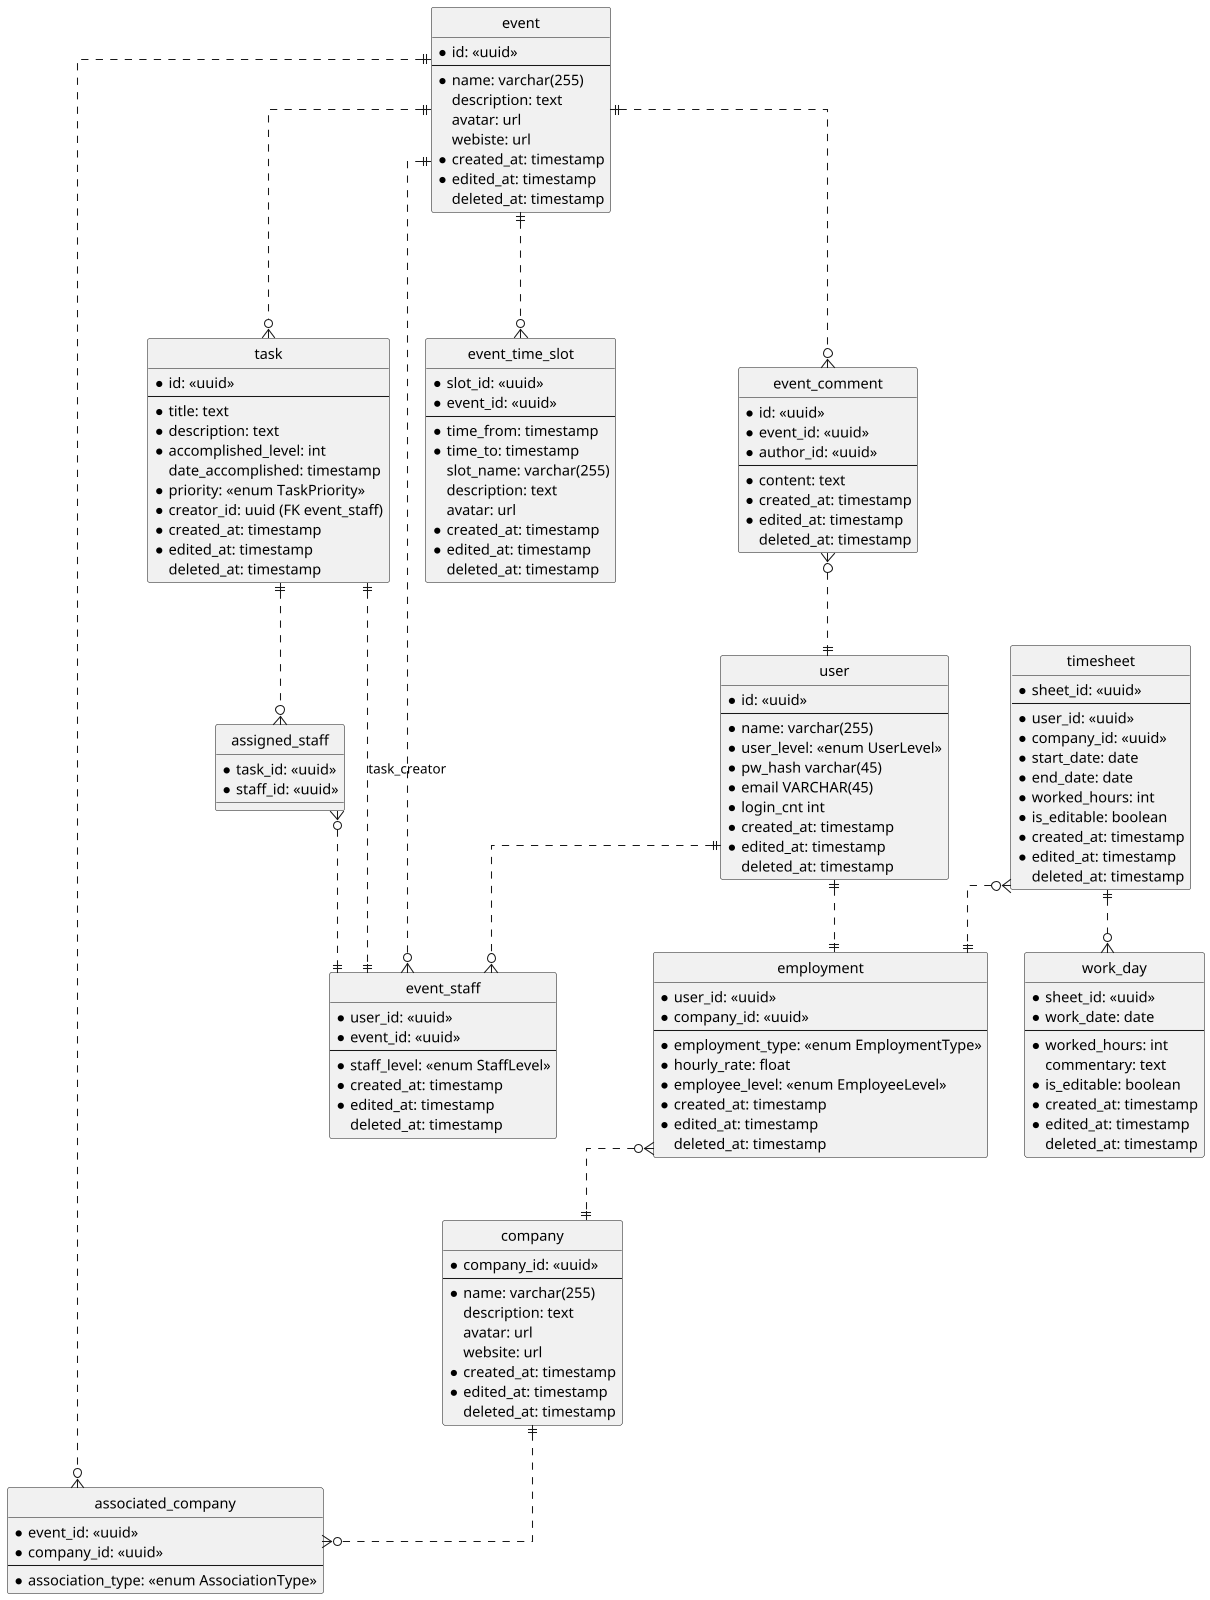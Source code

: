 @startuml erd
skinparam Linetype ortho
scale 1600 * 1600
hide circle

entity user {
    *id: <<uuid>>
    ---
    *name: varchar(255)
    *user_level: <<enum UserLevel>>
    *pw_hash varchar(45)
    *email VARCHAR(45)
    *login_cnt int
    *created_at: timestamp
    *edited_at: timestamp
    deleted_at: timestamp
}

entity timesheet {
    *sheet_id: <<uuid>>
    ---
    *user_id: <<uuid>>
    *company_id: <<uuid>>
    *start_date: date
    *end_date: date
    *worked_hours: int
    *is_editable: boolean
    *created_at: timestamp
    *edited_at: timestamp
    deleted_at: timestamp
}

entity work_day {
    *sheet_id: <<uuid>>
    *work_date: date
    ---
    *worked_hours: int
    commentary: text
    *is_editable: boolean
    *created_at: timestamp
    *edited_at: timestamp
    deleted_at: timestamp
}

entity event {
    *id: <<uuid>>
    ---
    *name: varchar(255)
    description: text
    avatar: url
    webiste: url
    *created_at: timestamp
    *edited_at: timestamp
    deleted_at: timestamp
}

entity task {
    *id: <<uuid>>
    --
    *title: text
    *description: text
    *accomplished_level: int
    date_accomplished: timestamp
    *priority: <<enum TaskPriority>>
    *creator_id: uuid (FK event_staff)
    *created_at: timestamp
    *edited_at: timestamp
    deleted_at: timestamp
}

entity assigned_staff {
    *task_id: <<uuid>>
    *staff_id: <<uuid>>
}

entity event_time_slot {
    *slot_id: <<uuid>>
    *event_id: <<uuid>>
    ----
    *time_from: timestamp
    *time_to: timestamp
    slot_name: varchar(255)
    description: text
    avatar: url
    *created_at: timestamp
    *edited_at: timestamp
    deleted_at: timestamp
}

entity company {
    *company_id: <<uuid>>
    ---
    *name: varchar(255)
    description: text
    avatar: url
    website: url
    *created_at: timestamp
    *edited_at: timestamp
    deleted_at: timestamp
}

entity associated_company {
    *event_id: <<uuid>>
    *company_id: <<uuid>>
    ---
    *association_type: <<enum AssociationType>>
}

entity employment {
    *user_id: <<uuid>>
    *company_id: <<uuid>>
    ---
    *employment_type: <<enum EmploymentType>>
    *hourly_rate: float
    *employee_level: <<enum EmployeeLevel>>
    *created_at: timestamp
    *edited_at: timestamp
    deleted_at: timestamp
}

entity event_staff {
    *user_id: <<uuid>>
    *event_id: <<uuid>>
    ---
    *staff_level: <<enum StaffLevel>>
    *created_at: timestamp
    *edited_at: timestamp
    deleted_at: timestamp
}

entity event_comment {
    *id: <<uuid>>
    *event_id: <<uuid>>
    *author_id: <<uuid>>
    ---
    *content: text
    *created_at: timestamp
    *edited_at: timestamp
    deleted_at: timestamp
}

user||..||employment
timesheet}o..||employment
timesheet||..o{work_day
employment}o..||company
event||.o{associated_company
company||..o{associated_company
event||..o{event_staff
event||..o{task
event||...o{event_time_slot
event||...o{event_comment
event_comment}o..||user
task||..||event_staff : task_creator
task||..o{assigned_staff
assigned_staff}o..||event_staff
user||..o{event_staff
@enduml